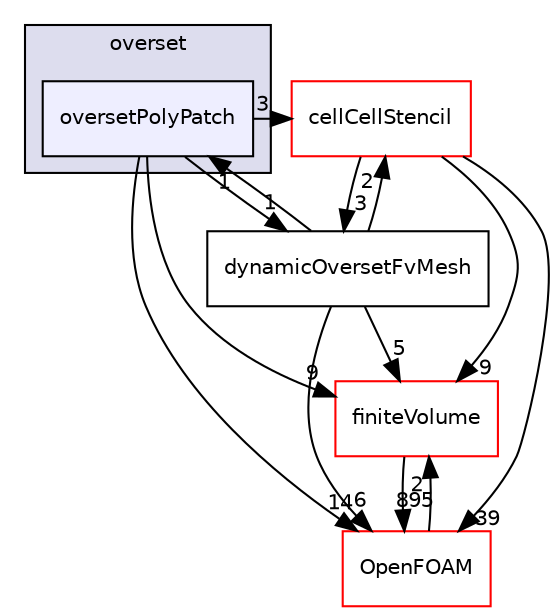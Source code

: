 digraph "src/overset/oversetPolyPatch" {
  bgcolor=transparent;
  compound=true
  node [ fontsize="10", fontname="Helvetica"];
  edge [ labelfontsize="10", labelfontname="Helvetica"];
  subgraph clusterdir_130ea3eb54766613bed36c4f96e55285 {
    graph [ bgcolor="#ddddee", pencolor="black", label="overset" fontname="Helvetica", fontsize="10", URL="dir_130ea3eb54766613bed36c4f96e55285.html"]
  dir_8cbf50248437c6cbef5e7db625f6cd01 [shape=box, label="oversetPolyPatch", style="filled", fillcolor="#eeeeff", pencolor="black", URL="dir_8cbf50248437c6cbef5e7db625f6cd01.html"];
  }
  dir_9bd15774b555cf7259a6fa18f99fe99b [shape=box label="finiteVolume" color="red" URL="dir_9bd15774b555cf7259a6fa18f99fe99b.html"];
  dir_c8b95e09d21a64825888613c18fe4ff2 [shape=box label="cellCellStencil" color="red" URL="dir_c8b95e09d21a64825888613c18fe4ff2.html"];
  dir_36610c964c56ee5839c7ab6692c88b13 [shape=box label="dynamicOversetFvMesh" URL="dir_36610c964c56ee5839c7ab6692c88b13.html"];
  dir_c5473ff19b20e6ec4dfe5c310b3778a8 [shape=box label="OpenFOAM" color="red" URL="dir_c5473ff19b20e6ec4dfe5c310b3778a8.html"];
  dir_9bd15774b555cf7259a6fa18f99fe99b->dir_c5473ff19b20e6ec4dfe5c310b3778a8 [headlabel="895", labeldistance=1.5 headhref="dir_000814_002151.html"];
  dir_c8b95e09d21a64825888613c18fe4ff2->dir_9bd15774b555cf7259a6fa18f99fe99b [headlabel="9", labeldistance=1.5 headhref="dir_002955_000814.html"];
  dir_c8b95e09d21a64825888613c18fe4ff2->dir_36610c964c56ee5839c7ab6692c88b13 [headlabel="3", labeldistance=1.5 headhref="dir_002955_002961.html"];
  dir_c8b95e09d21a64825888613c18fe4ff2->dir_c5473ff19b20e6ec4dfe5c310b3778a8 [headlabel="39", labeldistance=1.5 headhref="dir_002955_002151.html"];
  dir_8cbf50248437c6cbef5e7db625f6cd01->dir_9bd15774b555cf7259a6fa18f99fe99b [headlabel="9", labeldistance=1.5 headhref="dir_002967_000814.html"];
  dir_8cbf50248437c6cbef5e7db625f6cd01->dir_c8b95e09d21a64825888613c18fe4ff2 [headlabel="3", labeldistance=1.5 headhref="dir_002967_002955.html"];
  dir_8cbf50248437c6cbef5e7db625f6cd01->dir_36610c964c56ee5839c7ab6692c88b13 [headlabel="1", labeldistance=1.5 headhref="dir_002967_002961.html"];
  dir_8cbf50248437c6cbef5e7db625f6cd01->dir_c5473ff19b20e6ec4dfe5c310b3778a8 [headlabel="14", labeldistance=1.5 headhref="dir_002967_002151.html"];
  dir_36610c964c56ee5839c7ab6692c88b13->dir_9bd15774b555cf7259a6fa18f99fe99b [headlabel="5", labeldistance=1.5 headhref="dir_002961_000814.html"];
  dir_36610c964c56ee5839c7ab6692c88b13->dir_c8b95e09d21a64825888613c18fe4ff2 [headlabel="2", labeldistance=1.5 headhref="dir_002961_002955.html"];
  dir_36610c964c56ee5839c7ab6692c88b13->dir_8cbf50248437c6cbef5e7db625f6cd01 [headlabel="1", labeldistance=1.5 headhref="dir_002961_002967.html"];
  dir_36610c964c56ee5839c7ab6692c88b13->dir_c5473ff19b20e6ec4dfe5c310b3778a8 [headlabel="6", labeldistance=1.5 headhref="dir_002961_002151.html"];
  dir_c5473ff19b20e6ec4dfe5c310b3778a8->dir_9bd15774b555cf7259a6fa18f99fe99b [headlabel="2", labeldistance=1.5 headhref="dir_002151_000814.html"];
}

